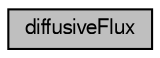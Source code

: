 digraph G
{
  bgcolor="transparent";
  edge [fontname="FreeSans",fontsize="10",labelfontname="FreeSans",labelfontsize="10"];
  node [fontname="FreeSans",fontsize="10",shape=record];
  rankdir=LR;
  Node1 [label="diffusiveFlux",height=0.2,width=0.4,color="black", fillcolor="grey75", style="filled" fontcolor="black"];
}
